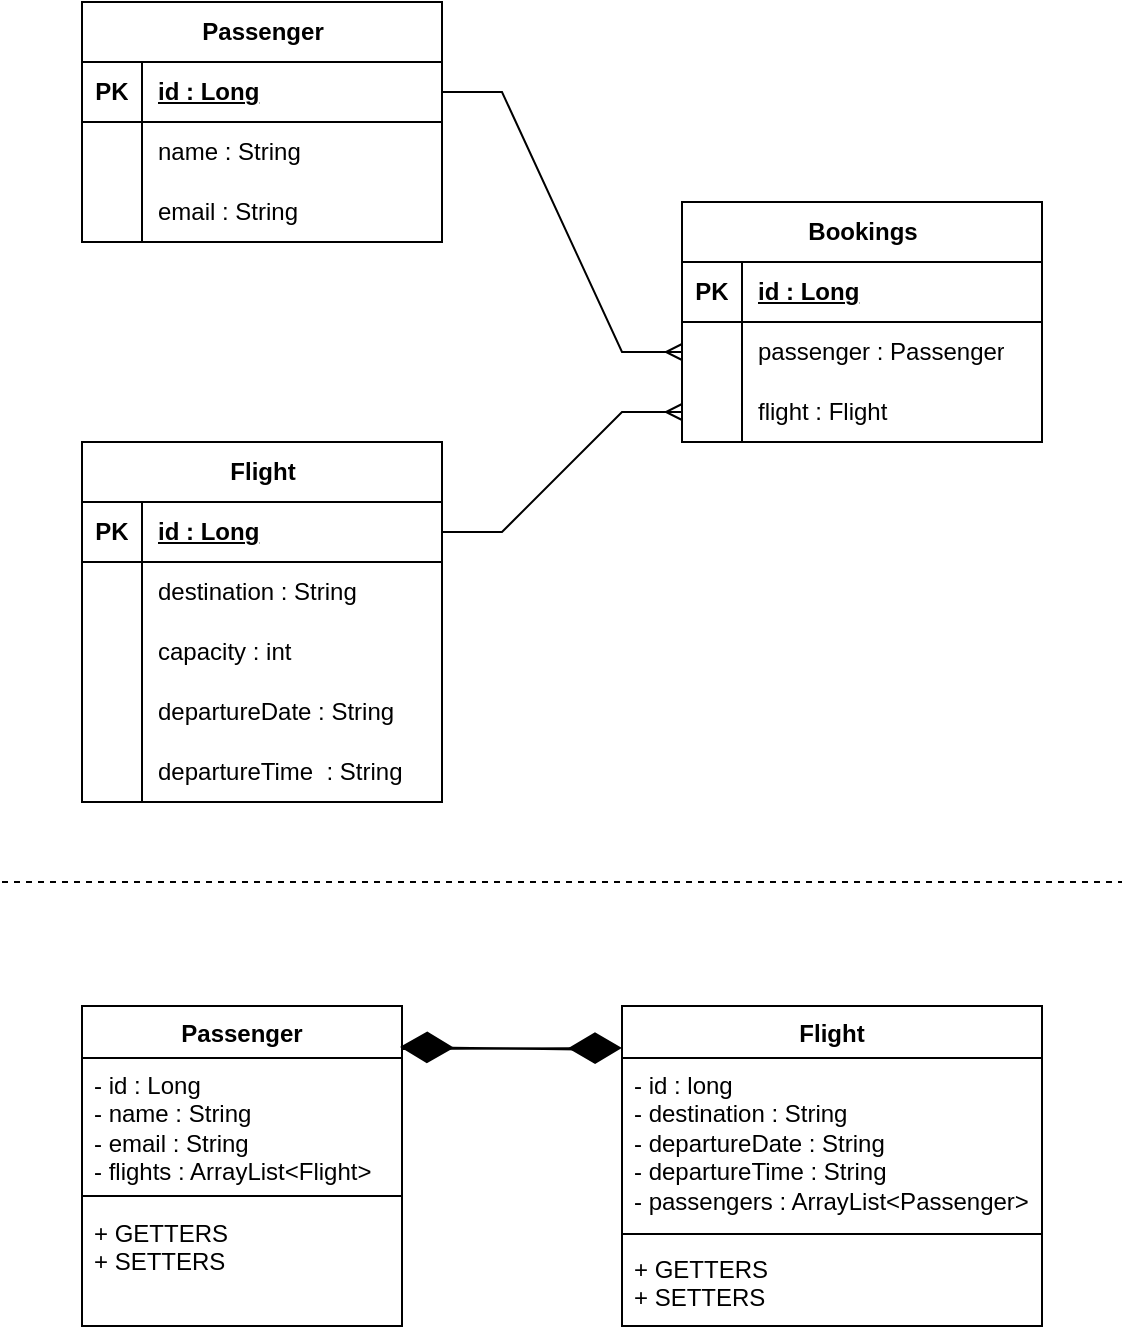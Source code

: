 <mxfile version="23.1.5" type="device">
  <diagram name="Page-1" id="GF53RrtWubadzCpUrsQG">
    <mxGraphModel dx="1184" dy="474" grid="1" gridSize="10" guides="1" tooltips="1" connect="1" arrows="1" fold="1" page="1" pageScale="1" pageWidth="827" pageHeight="1169" math="0" shadow="0">
      <root>
        <mxCell id="0" />
        <mxCell id="1" parent="0" />
        <mxCell id="S5XGBNn-ng4DNwDQwTlc-5" value="Passenger" style="shape=table;startSize=30;container=1;collapsible=1;childLayout=tableLayout;fixedRows=1;rowLines=0;fontStyle=1;align=center;resizeLast=1;html=1;" vertex="1" parent="1">
          <mxGeometry x="40" y="40" width="180" height="120" as="geometry" />
        </mxCell>
        <mxCell id="S5XGBNn-ng4DNwDQwTlc-6" value="" style="shape=tableRow;horizontal=0;startSize=0;swimlaneHead=0;swimlaneBody=0;fillColor=none;collapsible=0;dropTarget=0;points=[[0,0.5],[1,0.5]];portConstraint=eastwest;top=0;left=0;right=0;bottom=1;" vertex="1" parent="S5XGBNn-ng4DNwDQwTlc-5">
          <mxGeometry y="30" width="180" height="30" as="geometry" />
        </mxCell>
        <mxCell id="S5XGBNn-ng4DNwDQwTlc-7" value="PK" style="shape=partialRectangle;connectable=0;fillColor=none;top=0;left=0;bottom=0;right=0;fontStyle=1;overflow=hidden;whiteSpace=wrap;html=1;" vertex="1" parent="S5XGBNn-ng4DNwDQwTlc-6">
          <mxGeometry width="30" height="30" as="geometry">
            <mxRectangle width="30" height="30" as="alternateBounds" />
          </mxGeometry>
        </mxCell>
        <mxCell id="S5XGBNn-ng4DNwDQwTlc-8" value="id : Long" style="shape=partialRectangle;connectable=0;fillColor=none;top=0;left=0;bottom=0;right=0;align=left;spacingLeft=6;fontStyle=5;overflow=hidden;whiteSpace=wrap;html=1;" vertex="1" parent="S5XGBNn-ng4DNwDQwTlc-6">
          <mxGeometry x="30" width="150" height="30" as="geometry">
            <mxRectangle width="150" height="30" as="alternateBounds" />
          </mxGeometry>
        </mxCell>
        <mxCell id="S5XGBNn-ng4DNwDQwTlc-9" value="" style="shape=tableRow;horizontal=0;startSize=0;swimlaneHead=0;swimlaneBody=0;fillColor=none;collapsible=0;dropTarget=0;points=[[0,0.5],[1,0.5]];portConstraint=eastwest;top=0;left=0;right=0;bottom=0;" vertex="1" parent="S5XGBNn-ng4DNwDQwTlc-5">
          <mxGeometry y="60" width="180" height="30" as="geometry" />
        </mxCell>
        <mxCell id="S5XGBNn-ng4DNwDQwTlc-10" value="" style="shape=partialRectangle;connectable=0;fillColor=none;top=0;left=0;bottom=0;right=0;editable=1;overflow=hidden;whiteSpace=wrap;html=1;" vertex="1" parent="S5XGBNn-ng4DNwDQwTlc-9">
          <mxGeometry width="30" height="30" as="geometry">
            <mxRectangle width="30" height="30" as="alternateBounds" />
          </mxGeometry>
        </mxCell>
        <mxCell id="S5XGBNn-ng4DNwDQwTlc-11" value="name : String" style="shape=partialRectangle;connectable=0;fillColor=none;top=0;left=0;bottom=0;right=0;align=left;spacingLeft=6;overflow=hidden;whiteSpace=wrap;html=1;" vertex="1" parent="S5XGBNn-ng4DNwDQwTlc-9">
          <mxGeometry x="30" width="150" height="30" as="geometry">
            <mxRectangle width="150" height="30" as="alternateBounds" />
          </mxGeometry>
        </mxCell>
        <mxCell id="S5XGBNn-ng4DNwDQwTlc-12" value="" style="shape=tableRow;horizontal=0;startSize=0;swimlaneHead=0;swimlaneBody=0;fillColor=none;collapsible=0;dropTarget=0;points=[[0,0.5],[1,0.5]];portConstraint=eastwest;top=0;left=0;right=0;bottom=0;" vertex="1" parent="S5XGBNn-ng4DNwDQwTlc-5">
          <mxGeometry y="90" width="180" height="30" as="geometry" />
        </mxCell>
        <mxCell id="S5XGBNn-ng4DNwDQwTlc-13" value="" style="shape=partialRectangle;connectable=0;fillColor=none;top=0;left=0;bottom=0;right=0;editable=1;overflow=hidden;whiteSpace=wrap;html=1;" vertex="1" parent="S5XGBNn-ng4DNwDQwTlc-12">
          <mxGeometry width="30" height="30" as="geometry">
            <mxRectangle width="30" height="30" as="alternateBounds" />
          </mxGeometry>
        </mxCell>
        <mxCell id="S5XGBNn-ng4DNwDQwTlc-14" value="email : String" style="shape=partialRectangle;connectable=0;fillColor=none;top=0;left=0;bottom=0;right=0;align=left;spacingLeft=6;overflow=hidden;whiteSpace=wrap;html=1;" vertex="1" parent="S5XGBNn-ng4DNwDQwTlc-12">
          <mxGeometry x="30" width="150" height="30" as="geometry">
            <mxRectangle width="150" height="30" as="alternateBounds" />
          </mxGeometry>
        </mxCell>
        <mxCell id="S5XGBNn-ng4DNwDQwTlc-18" value="Flight" style="shape=table;startSize=30;container=1;collapsible=1;childLayout=tableLayout;fixedRows=1;rowLines=0;fontStyle=1;align=center;resizeLast=1;html=1;" vertex="1" parent="1">
          <mxGeometry x="40" y="260" width="180" height="180" as="geometry" />
        </mxCell>
        <mxCell id="S5XGBNn-ng4DNwDQwTlc-19" value="" style="shape=tableRow;horizontal=0;startSize=0;swimlaneHead=0;swimlaneBody=0;fillColor=none;collapsible=0;dropTarget=0;points=[[0,0.5],[1,0.5]];portConstraint=eastwest;top=0;left=0;right=0;bottom=1;" vertex="1" parent="S5XGBNn-ng4DNwDQwTlc-18">
          <mxGeometry y="30" width="180" height="30" as="geometry" />
        </mxCell>
        <mxCell id="S5XGBNn-ng4DNwDQwTlc-20" value="PK" style="shape=partialRectangle;connectable=0;fillColor=none;top=0;left=0;bottom=0;right=0;fontStyle=1;overflow=hidden;whiteSpace=wrap;html=1;" vertex="1" parent="S5XGBNn-ng4DNwDQwTlc-19">
          <mxGeometry width="30" height="30" as="geometry">
            <mxRectangle width="30" height="30" as="alternateBounds" />
          </mxGeometry>
        </mxCell>
        <mxCell id="S5XGBNn-ng4DNwDQwTlc-21" value="id : Long" style="shape=partialRectangle;connectable=0;fillColor=none;top=0;left=0;bottom=0;right=0;align=left;spacingLeft=6;fontStyle=5;overflow=hidden;whiteSpace=wrap;html=1;" vertex="1" parent="S5XGBNn-ng4DNwDQwTlc-19">
          <mxGeometry x="30" width="150" height="30" as="geometry">
            <mxRectangle width="150" height="30" as="alternateBounds" />
          </mxGeometry>
        </mxCell>
        <mxCell id="S5XGBNn-ng4DNwDQwTlc-22" value="" style="shape=tableRow;horizontal=0;startSize=0;swimlaneHead=0;swimlaneBody=0;fillColor=none;collapsible=0;dropTarget=0;points=[[0,0.5],[1,0.5]];portConstraint=eastwest;top=0;left=0;right=0;bottom=0;" vertex="1" parent="S5XGBNn-ng4DNwDQwTlc-18">
          <mxGeometry y="60" width="180" height="30" as="geometry" />
        </mxCell>
        <mxCell id="S5XGBNn-ng4DNwDQwTlc-23" value="" style="shape=partialRectangle;connectable=0;fillColor=none;top=0;left=0;bottom=0;right=0;editable=1;overflow=hidden;whiteSpace=wrap;html=1;" vertex="1" parent="S5XGBNn-ng4DNwDQwTlc-22">
          <mxGeometry width="30" height="30" as="geometry">
            <mxRectangle width="30" height="30" as="alternateBounds" />
          </mxGeometry>
        </mxCell>
        <mxCell id="S5XGBNn-ng4DNwDQwTlc-24" value="destination : String" style="shape=partialRectangle;connectable=0;fillColor=none;top=0;left=0;bottom=0;right=0;align=left;spacingLeft=6;overflow=hidden;whiteSpace=wrap;html=1;" vertex="1" parent="S5XGBNn-ng4DNwDQwTlc-22">
          <mxGeometry x="30" width="150" height="30" as="geometry">
            <mxRectangle width="150" height="30" as="alternateBounds" />
          </mxGeometry>
        </mxCell>
        <mxCell id="S5XGBNn-ng4DNwDQwTlc-25" value="" style="shape=tableRow;horizontal=0;startSize=0;swimlaneHead=0;swimlaneBody=0;fillColor=none;collapsible=0;dropTarget=0;points=[[0,0.5],[1,0.5]];portConstraint=eastwest;top=0;left=0;right=0;bottom=0;" vertex="1" parent="S5XGBNn-ng4DNwDQwTlc-18">
          <mxGeometry y="90" width="180" height="30" as="geometry" />
        </mxCell>
        <mxCell id="S5XGBNn-ng4DNwDQwTlc-26" value="" style="shape=partialRectangle;connectable=0;fillColor=none;top=0;left=0;bottom=0;right=0;editable=1;overflow=hidden;whiteSpace=wrap;html=1;" vertex="1" parent="S5XGBNn-ng4DNwDQwTlc-25">
          <mxGeometry width="30" height="30" as="geometry">
            <mxRectangle width="30" height="30" as="alternateBounds" />
          </mxGeometry>
        </mxCell>
        <mxCell id="S5XGBNn-ng4DNwDQwTlc-27" value="capacity : int" style="shape=partialRectangle;connectable=0;fillColor=none;top=0;left=0;bottom=0;right=0;align=left;spacingLeft=6;overflow=hidden;whiteSpace=wrap;html=1;" vertex="1" parent="S5XGBNn-ng4DNwDQwTlc-25">
          <mxGeometry x="30" width="150" height="30" as="geometry">
            <mxRectangle width="150" height="30" as="alternateBounds" />
          </mxGeometry>
        </mxCell>
        <mxCell id="S5XGBNn-ng4DNwDQwTlc-28" value="" style="shape=tableRow;horizontal=0;startSize=0;swimlaneHead=0;swimlaneBody=0;fillColor=none;collapsible=0;dropTarget=0;points=[[0,0.5],[1,0.5]];portConstraint=eastwest;top=0;left=0;right=0;bottom=0;" vertex="1" parent="S5XGBNn-ng4DNwDQwTlc-18">
          <mxGeometry y="120" width="180" height="30" as="geometry" />
        </mxCell>
        <mxCell id="S5XGBNn-ng4DNwDQwTlc-29" value="" style="shape=partialRectangle;connectable=0;fillColor=none;top=0;left=0;bottom=0;right=0;editable=1;overflow=hidden;whiteSpace=wrap;html=1;" vertex="1" parent="S5XGBNn-ng4DNwDQwTlc-28">
          <mxGeometry width="30" height="30" as="geometry">
            <mxRectangle width="30" height="30" as="alternateBounds" />
          </mxGeometry>
        </mxCell>
        <mxCell id="S5XGBNn-ng4DNwDQwTlc-30" value="departureDate : String" style="shape=partialRectangle;connectable=0;fillColor=none;top=0;left=0;bottom=0;right=0;align=left;spacingLeft=6;overflow=hidden;whiteSpace=wrap;html=1;" vertex="1" parent="S5XGBNn-ng4DNwDQwTlc-28">
          <mxGeometry x="30" width="150" height="30" as="geometry">
            <mxRectangle width="150" height="30" as="alternateBounds" />
          </mxGeometry>
        </mxCell>
        <mxCell id="S5XGBNn-ng4DNwDQwTlc-31" value="" style="shape=tableRow;horizontal=0;startSize=0;swimlaneHead=0;swimlaneBody=0;fillColor=none;collapsible=0;dropTarget=0;points=[[0,0.5],[1,0.5]];portConstraint=eastwest;top=0;left=0;right=0;bottom=0;" vertex="1" parent="1">
          <mxGeometry x="40" y="410" width="180" height="30" as="geometry" />
        </mxCell>
        <mxCell id="S5XGBNn-ng4DNwDQwTlc-32" value="" style="shape=partialRectangle;connectable=0;fillColor=none;top=0;left=0;bottom=0;right=0;editable=1;overflow=hidden;whiteSpace=wrap;html=1;" vertex="1" parent="S5XGBNn-ng4DNwDQwTlc-31">
          <mxGeometry width="30" height="30" as="geometry">
            <mxRectangle width="30" height="30" as="alternateBounds" />
          </mxGeometry>
        </mxCell>
        <mxCell id="S5XGBNn-ng4DNwDQwTlc-34" value="" style="shape=tableRow;horizontal=0;startSize=30;swimlaneHead=0;swimlaneBody=0;fillColor=none;collapsible=0;dropTarget=0;points=[[0,0.5],[1,0.5]];portConstraint=eastwest;top=0;left=0;right=0;bottom=0;" vertex="1" parent="1">
          <mxGeometry x="40" y="410" width="180" height="30" as="geometry" />
        </mxCell>
        <mxCell id="S5XGBNn-ng4DNwDQwTlc-35" value="" style="shape=partialRectangle;connectable=0;fillColor=none;top=0;left=0;bottom=0;right=0;editable=1;overflow=hidden;whiteSpace=wrap;html=1;" vertex="1" parent="S5XGBNn-ng4DNwDQwTlc-34">
          <mxGeometry width="30" height="30" as="geometry">
            <mxRectangle width="30" height="30" as="alternateBounds" />
          </mxGeometry>
        </mxCell>
        <mxCell id="S5XGBNn-ng4DNwDQwTlc-36" value="departureTime&amp;nbsp; : String" style="shape=partialRectangle;connectable=0;fillColor=none;top=0;left=0;bottom=0;right=0;align=left;spacingLeft=6;overflow=hidden;whiteSpace=wrap;html=1;" vertex="1" parent="S5XGBNn-ng4DNwDQwTlc-34">
          <mxGeometry x="30" width="150" height="30" as="geometry">
            <mxRectangle width="150" height="30" as="alternateBounds" />
          </mxGeometry>
        </mxCell>
        <mxCell id="S5XGBNn-ng4DNwDQwTlc-40" value="Bookings" style="shape=table;startSize=30;container=1;collapsible=1;childLayout=tableLayout;fixedRows=1;rowLines=0;fontStyle=1;align=center;resizeLast=1;html=1;" vertex="1" parent="1">
          <mxGeometry x="340" y="140" width="180" height="120" as="geometry" />
        </mxCell>
        <mxCell id="S5XGBNn-ng4DNwDQwTlc-41" value="" style="shape=tableRow;horizontal=0;startSize=0;swimlaneHead=0;swimlaneBody=0;fillColor=none;collapsible=0;dropTarget=0;points=[[0,0.5],[1,0.5]];portConstraint=eastwest;top=0;left=0;right=0;bottom=1;" vertex="1" parent="S5XGBNn-ng4DNwDQwTlc-40">
          <mxGeometry y="30" width="180" height="30" as="geometry" />
        </mxCell>
        <mxCell id="S5XGBNn-ng4DNwDQwTlc-42" value="PK" style="shape=partialRectangle;connectable=0;fillColor=none;top=0;left=0;bottom=0;right=0;fontStyle=1;overflow=hidden;whiteSpace=wrap;html=1;" vertex="1" parent="S5XGBNn-ng4DNwDQwTlc-41">
          <mxGeometry width="30" height="30" as="geometry">
            <mxRectangle width="30" height="30" as="alternateBounds" />
          </mxGeometry>
        </mxCell>
        <mxCell id="S5XGBNn-ng4DNwDQwTlc-43" value="id : Long" style="shape=partialRectangle;connectable=0;fillColor=none;top=0;left=0;bottom=0;right=0;align=left;spacingLeft=6;fontStyle=5;overflow=hidden;whiteSpace=wrap;html=1;" vertex="1" parent="S5XGBNn-ng4DNwDQwTlc-41">
          <mxGeometry x="30" width="150" height="30" as="geometry">
            <mxRectangle width="150" height="30" as="alternateBounds" />
          </mxGeometry>
        </mxCell>
        <mxCell id="S5XGBNn-ng4DNwDQwTlc-44" value="" style="shape=tableRow;horizontal=0;startSize=0;swimlaneHead=0;swimlaneBody=0;fillColor=none;collapsible=0;dropTarget=0;points=[[0,0.5],[1,0.5]];portConstraint=eastwest;top=0;left=0;right=0;bottom=0;" vertex="1" parent="S5XGBNn-ng4DNwDQwTlc-40">
          <mxGeometry y="60" width="180" height="30" as="geometry" />
        </mxCell>
        <mxCell id="S5XGBNn-ng4DNwDQwTlc-45" value="" style="shape=partialRectangle;connectable=0;fillColor=none;top=0;left=0;bottom=0;right=0;editable=1;overflow=hidden;whiteSpace=wrap;html=1;" vertex="1" parent="S5XGBNn-ng4DNwDQwTlc-44">
          <mxGeometry width="30" height="30" as="geometry">
            <mxRectangle width="30" height="30" as="alternateBounds" />
          </mxGeometry>
        </mxCell>
        <mxCell id="S5XGBNn-ng4DNwDQwTlc-46" value="passenger : Passenger" style="shape=partialRectangle;connectable=0;fillColor=none;top=0;left=0;bottom=0;right=0;align=left;spacingLeft=6;overflow=hidden;whiteSpace=wrap;html=1;" vertex="1" parent="S5XGBNn-ng4DNwDQwTlc-44">
          <mxGeometry x="30" width="150" height="30" as="geometry">
            <mxRectangle width="150" height="30" as="alternateBounds" />
          </mxGeometry>
        </mxCell>
        <mxCell id="S5XGBNn-ng4DNwDQwTlc-47" value="" style="shape=tableRow;horizontal=0;startSize=0;swimlaneHead=0;swimlaneBody=0;fillColor=none;collapsible=0;dropTarget=0;points=[[0,0.5],[1,0.5]];portConstraint=eastwest;top=0;left=0;right=0;bottom=0;" vertex="1" parent="S5XGBNn-ng4DNwDQwTlc-40">
          <mxGeometry y="90" width="180" height="30" as="geometry" />
        </mxCell>
        <mxCell id="S5XGBNn-ng4DNwDQwTlc-48" value="" style="shape=partialRectangle;connectable=0;fillColor=none;top=0;left=0;bottom=0;right=0;editable=1;overflow=hidden;whiteSpace=wrap;html=1;" vertex="1" parent="S5XGBNn-ng4DNwDQwTlc-47">
          <mxGeometry width="30" height="30" as="geometry">
            <mxRectangle width="30" height="30" as="alternateBounds" />
          </mxGeometry>
        </mxCell>
        <mxCell id="S5XGBNn-ng4DNwDQwTlc-49" value="flight : Flight" style="shape=partialRectangle;connectable=0;fillColor=none;top=0;left=0;bottom=0;right=0;align=left;spacingLeft=6;overflow=hidden;whiteSpace=wrap;html=1;" vertex="1" parent="S5XGBNn-ng4DNwDQwTlc-47">
          <mxGeometry x="30" width="150" height="30" as="geometry">
            <mxRectangle width="150" height="30" as="alternateBounds" />
          </mxGeometry>
        </mxCell>
        <mxCell id="S5XGBNn-ng4DNwDQwTlc-53" value="" style="edgeStyle=entityRelationEdgeStyle;fontSize=12;html=1;endArrow=ERmany;rounded=0;exitX=1;exitY=0.5;exitDx=0;exitDy=0;entryX=0;entryY=0.5;entryDx=0;entryDy=0;" edge="1" parent="1" source="S5XGBNn-ng4DNwDQwTlc-6" target="S5XGBNn-ng4DNwDQwTlc-44">
          <mxGeometry width="100" height="100" relative="1" as="geometry">
            <mxPoint x="160" y="280" as="sourcePoint" />
            <mxPoint x="260" y="180" as="targetPoint" />
          </mxGeometry>
        </mxCell>
        <mxCell id="S5XGBNn-ng4DNwDQwTlc-55" value="" style="edgeStyle=entityRelationEdgeStyle;fontSize=12;html=1;endArrow=ERmany;rounded=0;exitX=1;exitY=0.5;exitDx=0;exitDy=0;entryX=0;entryY=0.5;entryDx=0;entryDy=0;" edge="1" parent="1" source="S5XGBNn-ng4DNwDQwTlc-19" target="S5XGBNn-ng4DNwDQwTlc-47">
          <mxGeometry width="100" height="100" relative="1" as="geometry">
            <mxPoint x="360" y="320" as="sourcePoint" />
            <mxPoint x="460" y="220" as="targetPoint" />
          </mxGeometry>
        </mxCell>
        <mxCell id="S5XGBNn-ng4DNwDQwTlc-56" value="" style="endArrow=none;dashed=1;html=1;rounded=0;" edge="1" parent="1">
          <mxGeometry width="50" height="50" relative="1" as="geometry">
            <mxPoint y="480" as="sourcePoint" />
            <mxPoint x="560" y="480" as="targetPoint" />
          </mxGeometry>
        </mxCell>
        <mxCell id="S5XGBNn-ng4DNwDQwTlc-57" value="Passenger" style="swimlane;fontStyle=1;align=center;verticalAlign=top;childLayout=stackLayout;horizontal=1;startSize=26;horizontalStack=0;resizeParent=1;resizeParentMax=0;resizeLast=0;collapsible=1;marginBottom=0;whiteSpace=wrap;html=1;" vertex="1" parent="1">
          <mxGeometry x="40" y="542" width="160" height="160" as="geometry" />
        </mxCell>
        <mxCell id="S5XGBNn-ng4DNwDQwTlc-58" value="- id : Long&lt;br&gt;- name : String&lt;br&gt;- email : String&lt;br&gt;- flights : ArrayList&amp;lt;Flight&amp;gt;" style="text;strokeColor=none;fillColor=none;align=left;verticalAlign=top;spacingLeft=4;spacingRight=4;overflow=hidden;rotatable=0;points=[[0,0.5],[1,0.5]];portConstraint=eastwest;whiteSpace=wrap;html=1;" vertex="1" parent="S5XGBNn-ng4DNwDQwTlc-57">
          <mxGeometry y="26" width="160" height="64" as="geometry" />
        </mxCell>
        <mxCell id="S5XGBNn-ng4DNwDQwTlc-59" value="" style="line;strokeWidth=1;fillColor=none;align=left;verticalAlign=middle;spacingTop=-1;spacingLeft=3;spacingRight=3;rotatable=0;labelPosition=right;points=[];portConstraint=eastwest;strokeColor=inherit;" vertex="1" parent="S5XGBNn-ng4DNwDQwTlc-57">
          <mxGeometry y="90" width="160" height="10" as="geometry" />
        </mxCell>
        <mxCell id="S5XGBNn-ng4DNwDQwTlc-60" value="+ GETTERS&lt;br&gt;+ SETTERS" style="text;strokeColor=none;fillColor=none;align=left;verticalAlign=top;spacingLeft=4;spacingRight=4;overflow=hidden;rotatable=0;points=[[0,0.5],[1,0.5]];portConstraint=eastwest;whiteSpace=wrap;html=1;" vertex="1" parent="S5XGBNn-ng4DNwDQwTlc-57">
          <mxGeometry y="100" width="160" height="60" as="geometry" />
        </mxCell>
        <mxCell id="S5XGBNn-ng4DNwDQwTlc-61" value="Flight" style="swimlane;fontStyle=1;align=center;verticalAlign=top;childLayout=stackLayout;horizontal=1;startSize=26;horizontalStack=0;resizeParent=1;resizeParentMax=0;resizeLast=0;collapsible=1;marginBottom=0;whiteSpace=wrap;html=1;" vertex="1" parent="1">
          <mxGeometry x="310" y="542" width="210" height="160" as="geometry" />
        </mxCell>
        <mxCell id="S5XGBNn-ng4DNwDQwTlc-62" value="- id : long&lt;br&gt;- destination : String&lt;br&gt;- departureDate : String&lt;br&gt;- departureTime : String&lt;br&gt;- passengers : ArrayList&amp;lt;Passenger&amp;gt;" style="text;strokeColor=none;fillColor=none;align=left;verticalAlign=top;spacingLeft=4;spacingRight=4;overflow=hidden;rotatable=0;points=[[0,0.5],[1,0.5]];portConstraint=eastwest;whiteSpace=wrap;html=1;" vertex="1" parent="S5XGBNn-ng4DNwDQwTlc-61">
          <mxGeometry y="26" width="210" height="84" as="geometry" />
        </mxCell>
        <mxCell id="S5XGBNn-ng4DNwDQwTlc-63" value="" style="line;strokeWidth=1;fillColor=none;align=left;verticalAlign=middle;spacingTop=-1;spacingLeft=3;spacingRight=3;rotatable=0;labelPosition=right;points=[];portConstraint=eastwest;strokeColor=inherit;" vertex="1" parent="S5XGBNn-ng4DNwDQwTlc-61">
          <mxGeometry y="110" width="210" height="8" as="geometry" />
        </mxCell>
        <mxCell id="S5XGBNn-ng4DNwDQwTlc-64" value="+ GETTERS&lt;br&gt;+ SETTERS" style="text;strokeColor=none;fillColor=none;align=left;verticalAlign=top;spacingLeft=4;spacingRight=4;overflow=hidden;rotatable=0;points=[[0,0.5],[1,0.5]];portConstraint=eastwest;whiteSpace=wrap;html=1;" vertex="1" parent="S5XGBNn-ng4DNwDQwTlc-61">
          <mxGeometry y="118" width="210" height="42" as="geometry" />
        </mxCell>
        <mxCell id="S5XGBNn-ng4DNwDQwTlc-65" value="" style="endArrow=diamondThin;endFill=1;endSize=24;html=1;rounded=0;exitX=1;exitY=0.134;exitDx=0;exitDy=0;exitPerimeter=0;" edge="1" parent="1" source="S5XGBNn-ng4DNwDQwTlc-57">
          <mxGeometry width="160" relative="1" as="geometry">
            <mxPoint x="110" y="570" as="sourcePoint" />
            <mxPoint x="310" y="563" as="targetPoint" />
          </mxGeometry>
        </mxCell>
        <mxCell id="S5XGBNn-ng4DNwDQwTlc-66" value="" style="endArrow=diamondThin;endFill=1;endSize=24;html=1;rounded=0;entryX=0.994;entryY=0.128;entryDx=0;entryDy=0;entryPerimeter=0;exitX=-0.019;exitY=-0.048;exitDx=0;exitDy=0;exitPerimeter=0;" edge="1" parent="1" source="S5XGBNn-ng4DNwDQwTlc-62" target="S5XGBNn-ng4DNwDQwTlc-57">
          <mxGeometry width="160" relative="1" as="geometry">
            <mxPoint x="270" y="570" as="sourcePoint" />
            <mxPoint x="198" y="573" as="targetPoint" />
          </mxGeometry>
        </mxCell>
      </root>
    </mxGraphModel>
  </diagram>
</mxfile>
